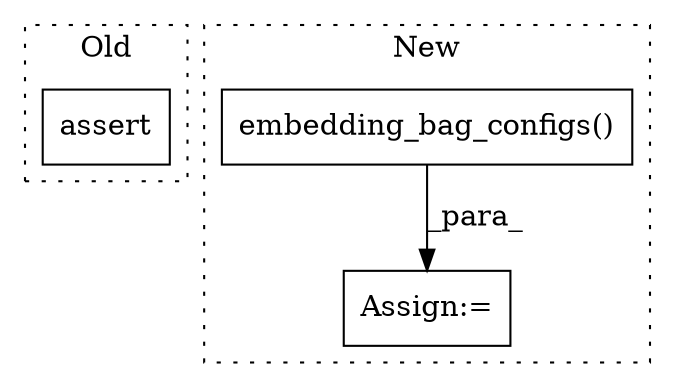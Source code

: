 digraph G {
subgraph cluster0 {
1 [label="assert" a="65" s="10900" l="7" shape="box"];
label = "Old";
style="dotted";
}
subgraph cluster1 {
2 [label="embedding_bag_configs()" a="75" s="11063" l="48" shape="box"];
3 [label="Assign:=" a="68" s="11060" l="3" shape="box"];
label = "New";
style="dotted";
}
2 -> 3 [label="_para_"];
}